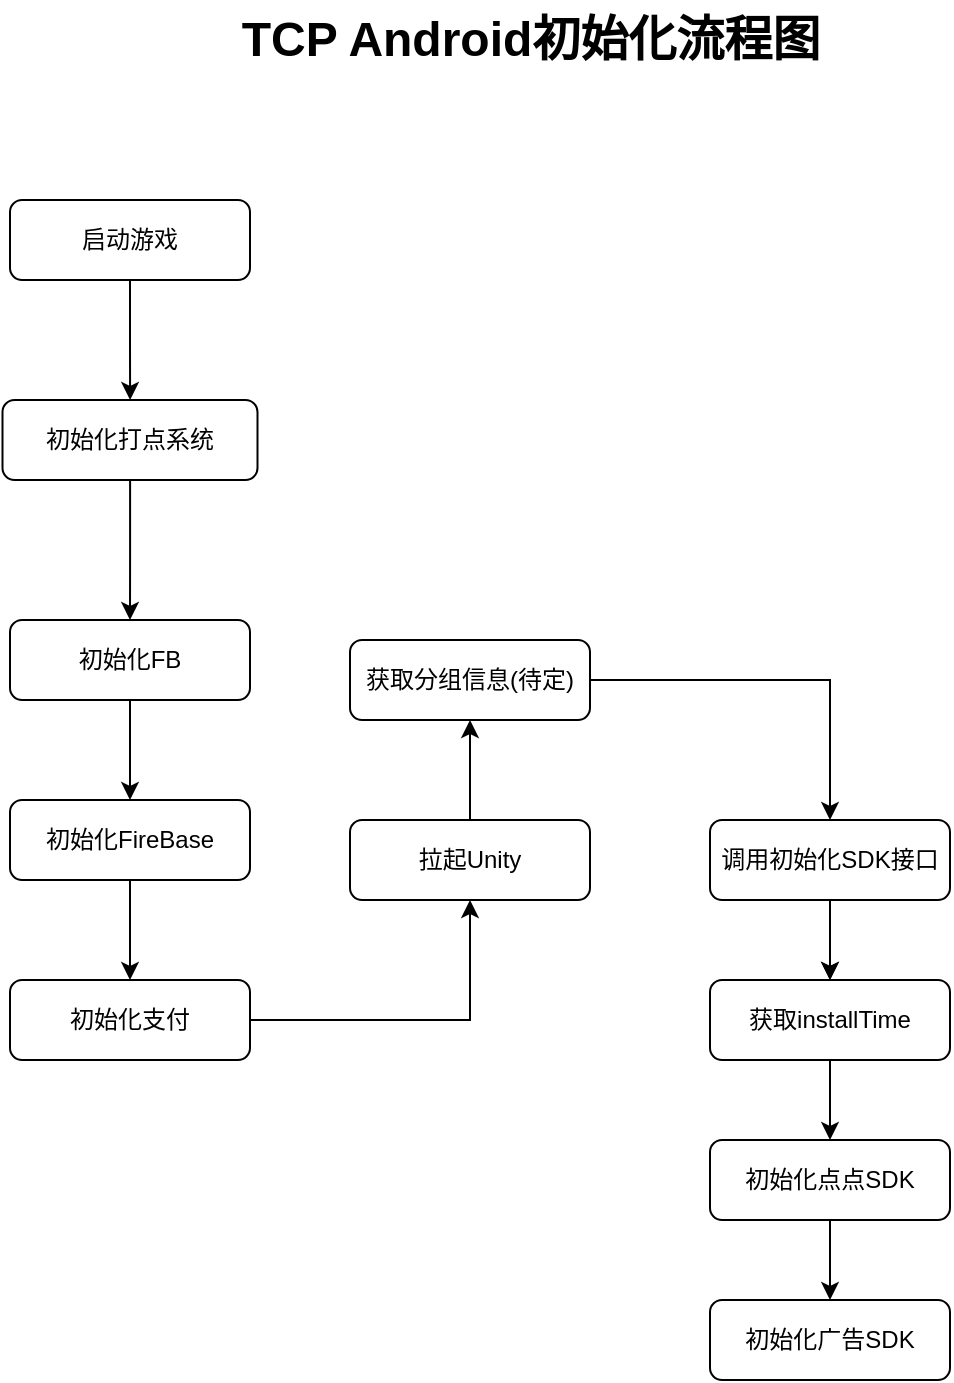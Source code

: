 <mxfile version="18.0.5" type="github">
  <diagram id="C5RBs43oDa-KdzZeNtuy" name="Page-1">
    <mxGraphModel dx="1426" dy="769" grid="1" gridSize="10" guides="1" tooltips="1" connect="1" arrows="1" fold="1" page="1" pageScale="1" pageWidth="827" pageHeight="1169" math="0" shadow="0">
      <root>
        <mxCell id="WIyWlLk6GJQsqaUBKTNV-0" />
        <mxCell id="WIyWlLk6GJQsqaUBKTNV-1" parent="WIyWlLk6GJQsqaUBKTNV-0" />
        <mxCell id="dGrIC0Z-k37hvn5Uh3OH-5" style="edgeStyle=orthogonalEdgeStyle;rounded=0;orthogonalLoop=1;jettySize=auto;html=1;entryX=0.5;entryY=0;entryDx=0;entryDy=0;" edge="1" parent="WIyWlLk6GJQsqaUBKTNV-1" source="WIyWlLk6GJQsqaUBKTNV-3" target="WIyWlLk6GJQsqaUBKTNV-11">
          <mxGeometry relative="1" as="geometry" />
        </mxCell>
        <mxCell id="WIyWlLk6GJQsqaUBKTNV-3" value="初始化FB" style="rounded=1;whiteSpace=wrap;html=1;fontSize=12;glass=0;strokeWidth=1;shadow=0;" parent="WIyWlLk6GJQsqaUBKTNV-1" vertex="1">
          <mxGeometry x="170" y="330" width="120" height="40" as="geometry" />
        </mxCell>
        <mxCell id="dGrIC0Z-k37hvn5Uh3OH-4" style="edgeStyle=orthogonalEdgeStyle;rounded=0;orthogonalLoop=1;jettySize=auto;html=1;entryX=0.5;entryY=0;entryDx=0;entryDy=0;" edge="1" parent="WIyWlLk6GJQsqaUBKTNV-1" source="WIyWlLk6GJQsqaUBKTNV-11" target="dGrIC0Z-k37hvn5Uh3OH-1">
          <mxGeometry relative="1" as="geometry" />
        </mxCell>
        <mxCell id="WIyWlLk6GJQsqaUBKTNV-11" value="初始化FireBase" style="rounded=1;whiteSpace=wrap;html=1;fontSize=12;glass=0;strokeWidth=1;shadow=0;" parent="WIyWlLk6GJQsqaUBKTNV-1" vertex="1">
          <mxGeometry x="170" y="420" width="120" height="40" as="geometry" />
        </mxCell>
        <mxCell id="dGrIC0Z-k37hvn5Uh3OH-0" value="TCP Android初始化流程图" style="text;strokeColor=none;fillColor=none;html=1;fontSize=24;fontStyle=1;verticalAlign=middle;align=center;" vertex="1" parent="WIyWlLk6GJQsqaUBKTNV-1">
          <mxGeometry x="380" y="20" width="100" height="40" as="geometry" />
        </mxCell>
        <mxCell id="dGrIC0Z-k37hvn5Uh3OH-37" style="edgeStyle=orthogonalEdgeStyle;rounded=0;orthogonalLoop=1;jettySize=auto;html=1;entryX=0.5;entryY=1;entryDx=0;entryDy=0;" edge="1" parent="WIyWlLk6GJQsqaUBKTNV-1" source="dGrIC0Z-k37hvn5Uh3OH-1" target="dGrIC0Z-k37hvn5Uh3OH-11">
          <mxGeometry relative="1" as="geometry" />
        </mxCell>
        <mxCell id="dGrIC0Z-k37hvn5Uh3OH-1" value="初始化支付" style="rounded=1;whiteSpace=wrap;html=1;fontSize=12;glass=0;strokeWidth=1;shadow=0;" vertex="1" parent="WIyWlLk6GJQsqaUBKTNV-1">
          <mxGeometry x="170" y="510" width="120" height="40" as="geometry" />
        </mxCell>
        <mxCell id="dGrIC0Z-k37hvn5Uh3OH-23" style="edgeStyle=orthogonalEdgeStyle;rounded=0;orthogonalLoop=1;jettySize=auto;html=1;" edge="1" parent="WIyWlLk6GJQsqaUBKTNV-1" source="dGrIC0Z-k37hvn5Uh3OH-11" target="dGrIC0Z-k37hvn5Uh3OH-22">
          <mxGeometry relative="1" as="geometry" />
        </mxCell>
        <mxCell id="dGrIC0Z-k37hvn5Uh3OH-11" value="拉起Unity" style="rounded=1;whiteSpace=wrap;html=1;fontSize=12;glass=0;strokeWidth=1;shadow=0;" vertex="1" parent="WIyWlLk6GJQsqaUBKTNV-1">
          <mxGeometry x="340" y="430" width="120" height="40" as="geometry" />
        </mxCell>
        <mxCell id="dGrIC0Z-k37hvn5Uh3OH-16" style="edgeStyle=orthogonalEdgeStyle;rounded=0;orthogonalLoop=1;jettySize=auto;html=1;entryX=0.5;entryY=0;entryDx=0;entryDy=0;" edge="1" parent="WIyWlLk6GJQsqaUBKTNV-1" source="dGrIC0Z-k37hvn5Uh3OH-13" target="dGrIC0Z-k37hvn5Uh3OH-15">
          <mxGeometry relative="1" as="geometry" />
        </mxCell>
        <mxCell id="dGrIC0Z-k37hvn5Uh3OH-21" value="" style="edgeStyle=orthogonalEdgeStyle;rounded=0;orthogonalLoop=1;jettySize=auto;html=1;" edge="1" parent="WIyWlLk6GJQsqaUBKTNV-1" source="dGrIC0Z-k37hvn5Uh3OH-13" target="dGrIC0Z-k37hvn5Uh3OH-15">
          <mxGeometry relative="1" as="geometry" />
        </mxCell>
        <mxCell id="dGrIC0Z-k37hvn5Uh3OH-13" value="调用初始化SDK接口" style="rounded=1;whiteSpace=wrap;html=1;fontSize=12;glass=0;strokeWidth=1;shadow=0;" vertex="1" parent="WIyWlLk6GJQsqaUBKTNV-1">
          <mxGeometry x="520" y="430" width="120" height="40" as="geometry" />
        </mxCell>
        <mxCell id="dGrIC0Z-k37hvn5Uh3OH-18" style="edgeStyle=orthogonalEdgeStyle;rounded=0;orthogonalLoop=1;jettySize=auto;html=1;entryX=0.5;entryY=0;entryDx=0;entryDy=0;" edge="1" parent="WIyWlLk6GJQsqaUBKTNV-1" source="dGrIC0Z-k37hvn5Uh3OH-15" target="dGrIC0Z-k37hvn5Uh3OH-17">
          <mxGeometry relative="1" as="geometry" />
        </mxCell>
        <mxCell id="dGrIC0Z-k37hvn5Uh3OH-15" value="获取installTime" style="rounded=1;whiteSpace=wrap;html=1;fontSize=12;glass=0;strokeWidth=1;shadow=0;" vertex="1" parent="WIyWlLk6GJQsqaUBKTNV-1">
          <mxGeometry x="520" y="510" width="120" height="40" as="geometry" />
        </mxCell>
        <mxCell id="dGrIC0Z-k37hvn5Uh3OH-20" style="edgeStyle=orthogonalEdgeStyle;rounded=0;orthogonalLoop=1;jettySize=auto;html=1;entryX=0.5;entryY=0;entryDx=0;entryDy=0;" edge="1" parent="WIyWlLk6GJQsqaUBKTNV-1" source="dGrIC0Z-k37hvn5Uh3OH-17" target="dGrIC0Z-k37hvn5Uh3OH-19">
          <mxGeometry relative="1" as="geometry" />
        </mxCell>
        <mxCell id="dGrIC0Z-k37hvn5Uh3OH-17" value="初始化点点SDK" style="rounded=1;whiteSpace=wrap;html=1;fontSize=12;glass=0;strokeWidth=1;shadow=0;" vertex="1" parent="WIyWlLk6GJQsqaUBKTNV-1">
          <mxGeometry x="520" y="590" width="120" height="40" as="geometry" />
        </mxCell>
        <mxCell id="dGrIC0Z-k37hvn5Uh3OH-19" value="初始化广告SDK" style="rounded=1;whiteSpace=wrap;html=1;fontSize=12;glass=0;strokeWidth=1;shadow=0;" vertex="1" parent="WIyWlLk6GJQsqaUBKTNV-1">
          <mxGeometry x="520" y="670" width="120" height="40" as="geometry" />
        </mxCell>
        <mxCell id="dGrIC0Z-k37hvn5Uh3OH-24" style="edgeStyle=orthogonalEdgeStyle;rounded=0;orthogonalLoop=1;jettySize=auto;html=1;entryX=0.5;entryY=0;entryDx=0;entryDy=0;" edge="1" parent="WIyWlLk6GJQsqaUBKTNV-1" source="dGrIC0Z-k37hvn5Uh3OH-22" target="dGrIC0Z-k37hvn5Uh3OH-13">
          <mxGeometry relative="1" as="geometry" />
        </mxCell>
        <mxCell id="dGrIC0Z-k37hvn5Uh3OH-22" value="获取分组信息(待定)" style="rounded=1;whiteSpace=wrap;html=1;fontSize=12;glass=0;strokeWidth=1;shadow=0;" vertex="1" parent="WIyWlLk6GJQsqaUBKTNV-1">
          <mxGeometry x="340" y="340" width="120" height="40" as="geometry" />
        </mxCell>
        <mxCell id="dGrIC0Z-k37hvn5Uh3OH-29" style="edgeStyle=orthogonalEdgeStyle;rounded=0;orthogonalLoop=1;jettySize=auto;html=1;" edge="1" parent="WIyWlLk6GJQsqaUBKTNV-1" source="dGrIC0Z-k37hvn5Uh3OH-26" target="dGrIC0Z-k37hvn5Uh3OH-28">
          <mxGeometry relative="1" as="geometry" />
        </mxCell>
        <mxCell id="dGrIC0Z-k37hvn5Uh3OH-26" value="启动游戏" style="rounded=1;whiteSpace=wrap;html=1;fontSize=12;glass=0;strokeWidth=1;shadow=0;" vertex="1" parent="WIyWlLk6GJQsqaUBKTNV-1">
          <mxGeometry x="170" y="120" width="120" height="40" as="geometry" />
        </mxCell>
        <mxCell id="dGrIC0Z-k37hvn5Uh3OH-36" style="edgeStyle=orthogonalEdgeStyle;rounded=0;orthogonalLoop=1;jettySize=auto;html=1;entryX=0.5;entryY=0;entryDx=0;entryDy=0;" edge="1" parent="WIyWlLk6GJQsqaUBKTNV-1" source="dGrIC0Z-k37hvn5Uh3OH-28" target="WIyWlLk6GJQsqaUBKTNV-3">
          <mxGeometry relative="1" as="geometry" />
        </mxCell>
        <mxCell id="dGrIC0Z-k37hvn5Uh3OH-28" value="初始化打点系统" style="rounded=1;whiteSpace=wrap;html=1;fontSize=12;glass=0;strokeWidth=1;shadow=0;" vertex="1" parent="WIyWlLk6GJQsqaUBKTNV-1">
          <mxGeometry x="166.25" y="220" width="127.5" height="40" as="geometry" />
        </mxCell>
      </root>
    </mxGraphModel>
  </diagram>
</mxfile>
